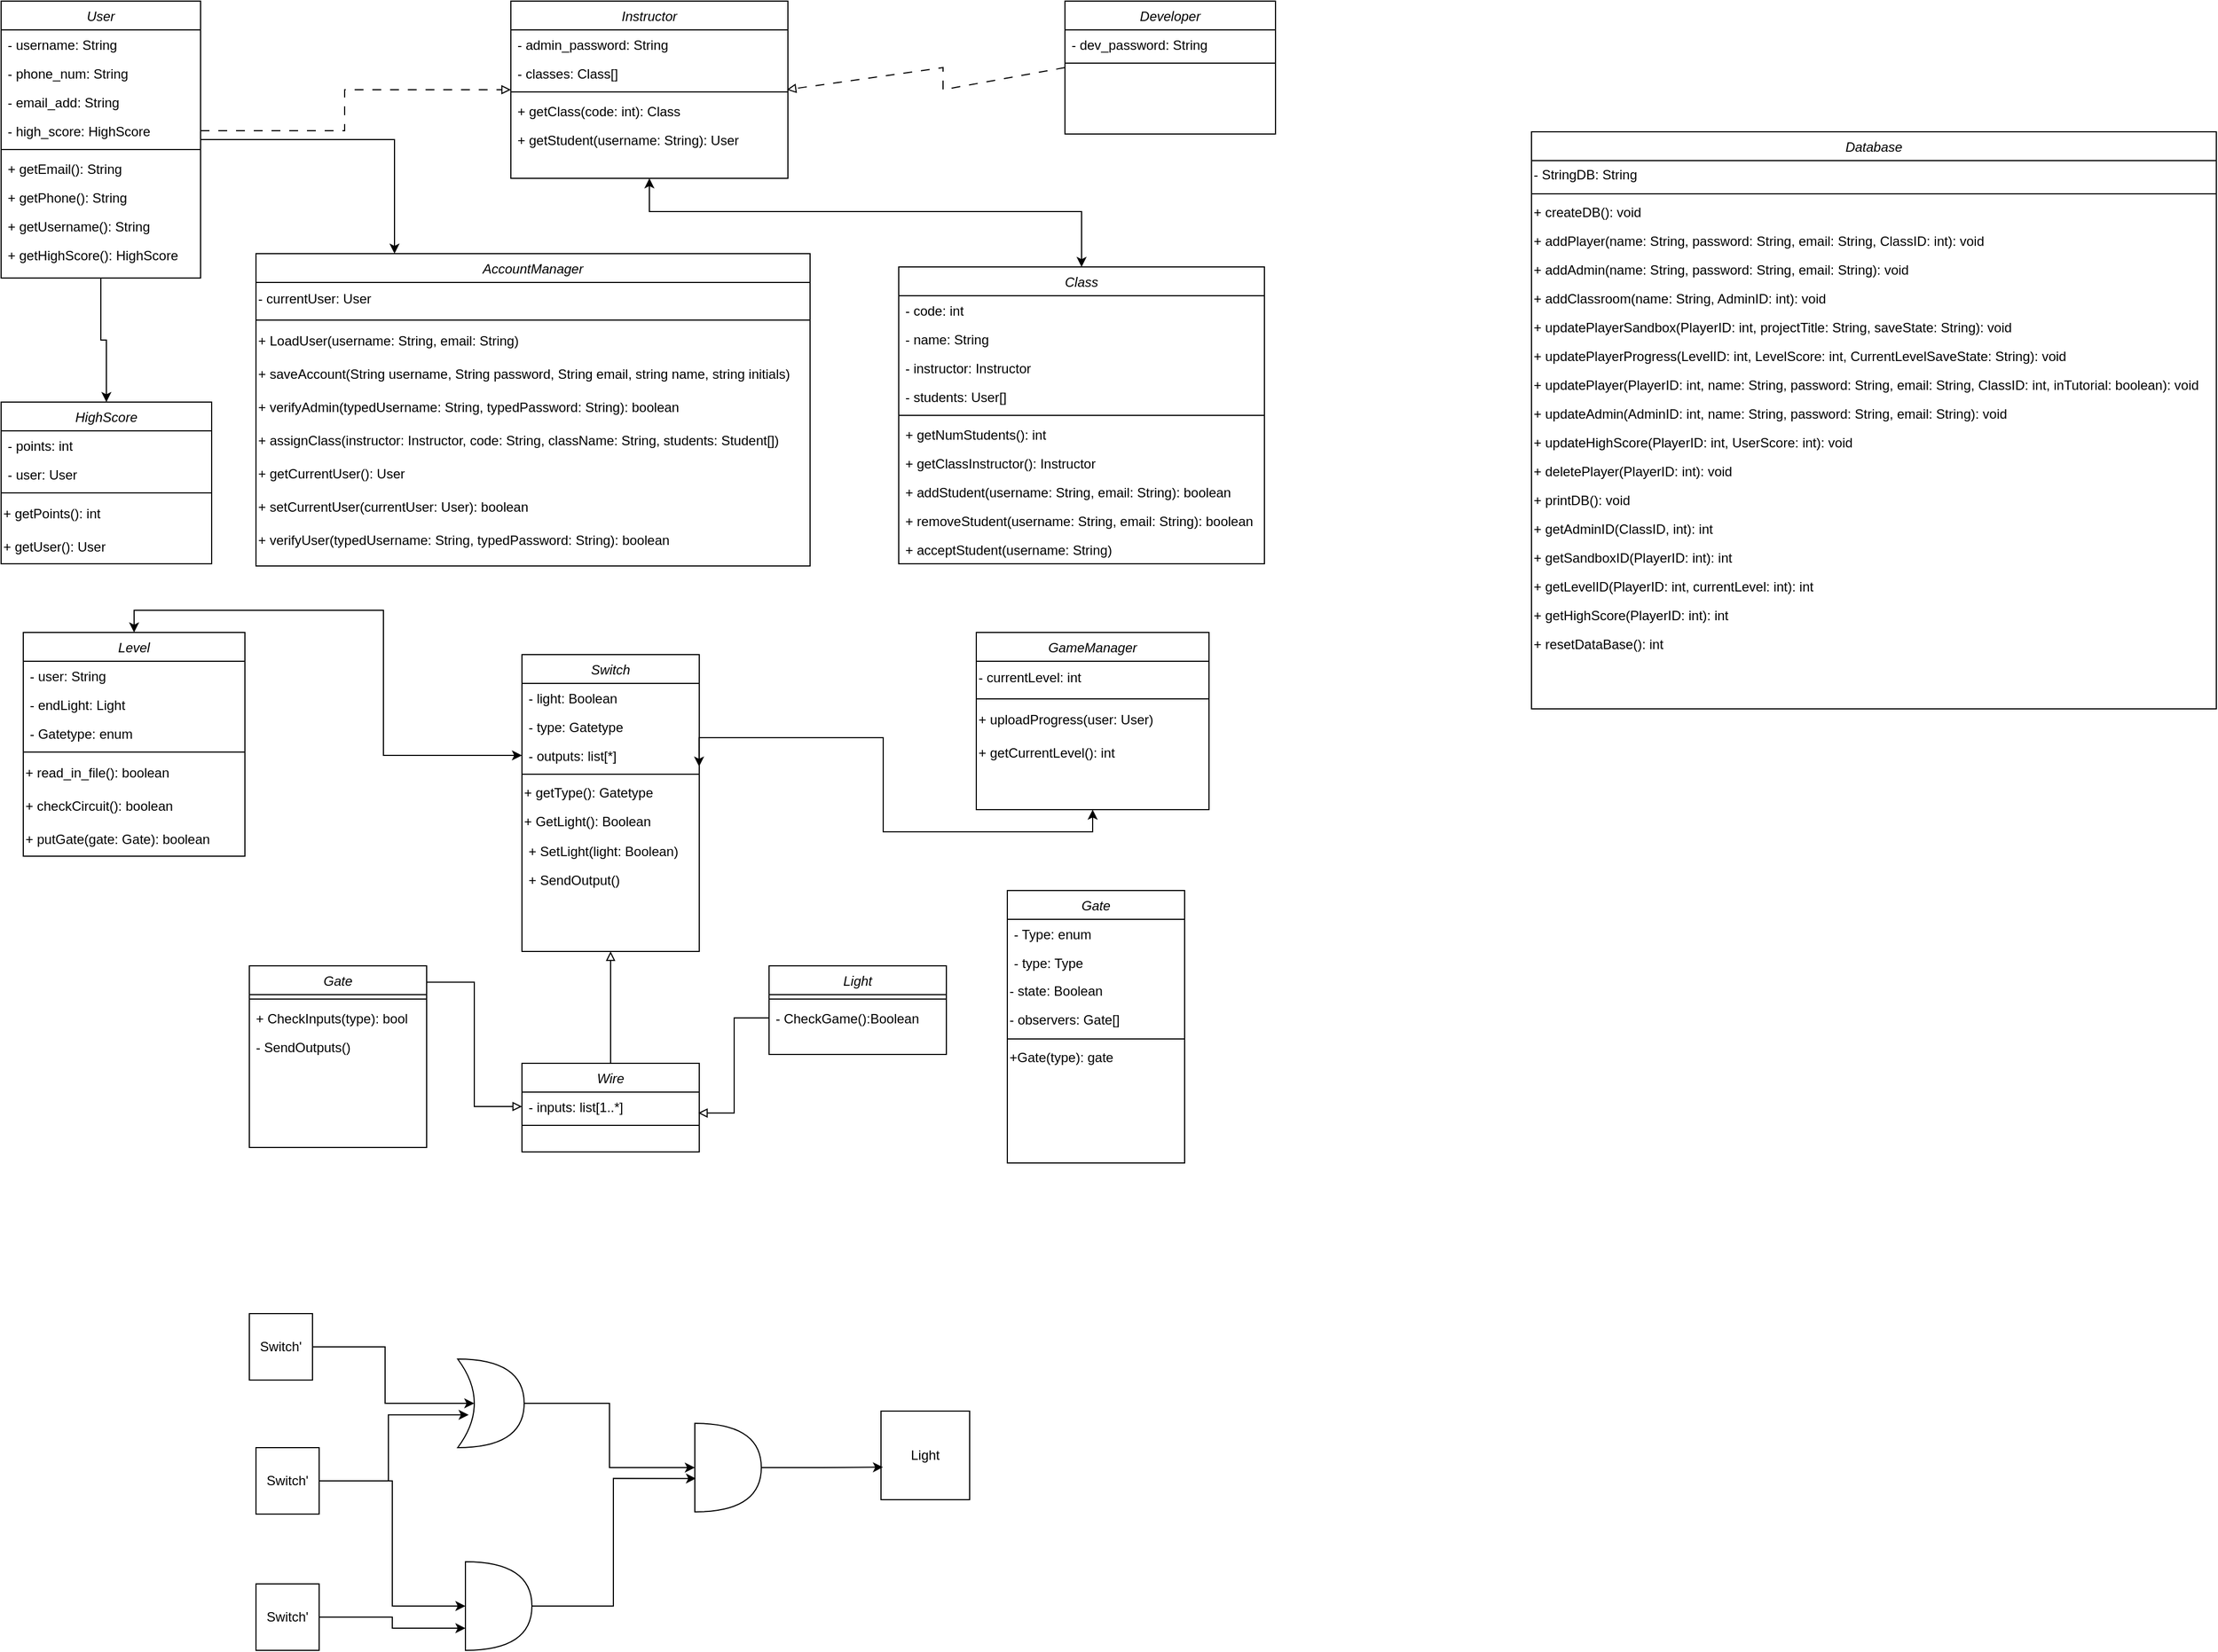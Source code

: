 <mxfile version="23.1.3" type="device">
  <diagram id="C5RBs43oDa-KdzZeNtuy" name="Page-1">
    <mxGraphModel dx="778" dy="413" grid="0" gridSize="10" guides="1" tooltips="1" connect="1" arrows="1" fold="1" page="0" pageScale="1" pageWidth="1169" pageHeight="827" math="0" shadow="0">
      <root>
        <mxCell id="WIyWlLk6GJQsqaUBKTNV-0" />
        <mxCell id="WIyWlLk6GJQsqaUBKTNV-1" parent="WIyWlLk6GJQsqaUBKTNV-0" />
        <mxCell id="sCOq2lHnV-vUwPmQOFZm-67" style="edgeStyle=orthogonalEdgeStyle;rounded=0;orthogonalLoop=1;jettySize=auto;html=1;entryX=0.25;entryY=0;entryDx=0;entryDy=0;" parent="WIyWlLk6GJQsqaUBKTNV-1" source="zkfFHV4jXpPFQw0GAbJ--0" target="IrWe3RtJjc9G1v4SMKOC-5" edge="1">
          <mxGeometry relative="1" as="geometry" />
        </mxCell>
        <mxCell id="sCOq2lHnV-vUwPmQOFZm-70" style="edgeStyle=orthogonalEdgeStyle;rounded=0;orthogonalLoop=1;jettySize=auto;html=1;entryX=0.5;entryY=0;entryDx=0;entryDy=0;" parent="WIyWlLk6GJQsqaUBKTNV-1" source="zkfFHV4jXpPFQw0GAbJ--0" target="sCOq2lHnV-vUwPmQOFZm-56" edge="1">
          <mxGeometry relative="1" as="geometry" />
        </mxCell>
        <mxCell id="zkfFHV4jXpPFQw0GAbJ--0" value="User" style="swimlane;fontStyle=2;align=center;verticalAlign=top;childLayout=stackLayout;horizontal=1;startSize=26;horizontalStack=0;resizeParent=1;resizeLast=0;collapsible=1;marginBottom=0;rounded=0;shadow=0;strokeWidth=1;" parent="WIyWlLk6GJQsqaUBKTNV-1" vertex="1">
          <mxGeometry x="10" y="10" width="180" height="250" as="geometry">
            <mxRectangle x="230" y="140" width="160" height="26" as="alternateBounds" />
          </mxGeometry>
        </mxCell>
        <mxCell id="zkfFHV4jXpPFQw0GAbJ--1" value="- username: String" style="text;align=left;verticalAlign=top;spacingLeft=4;spacingRight=4;overflow=hidden;rotatable=0;points=[[0,0.5],[1,0.5]];portConstraint=eastwest;" parent="zkfFHV4jXpPFQw0GAbJ--0" vertex="1">
          <mxGeometry y="26" width="180" height="26" as="geometry" />
        </mxCell>
        <mxCell id="zkfFHV4jXpPFQw0GAbJ--2" value="- phone_num: String" style="text;align=left;verticalAlign=top;spacingLeft=4;spacingRight=4;overflow=hidden;rotatable=0;points=[[0,0.5],[1,0.5]];portConstraint=eastwest;rounded=0;shadow=0;html=0;" parent="zkfFHV4jXpPFQw0GAbJ--0" vertex="1">
          <mxGeometry y="52" width="180" height="26" as="geometry" />
        </mxCell>
        <mxCell id="zkfFHV4jXpPFQw0GAbJ--3" value="- email_add: String" style="text;align=left;verticalAlign=top;spacingLeft=4;spacingRight=4;overflow=hidden;rotatable=0;points=[[0,0.5],[1,0.5]];portConstraint=eastwest;rounded=0;shadow=0;html=0;" parent="zkfFHV4jXpPFQw0GAbJ--0" vertex="1">
          <mxGeometry y="78" width="180" height="26" as="geometry" />
        </mxCell>
        <mxCell id="IrWe3RtJjc9G1v4SMKOC-26" value="- high_score: HighScore" style="text;align=left;verticalAlign=top;spacingLeft=4;spacingRight=4;overflow=hidden;rotatable=0;points=[[0,0.5],[1,0.5]];portConstraint=eastwest;rounded=0;shadow=0;html=0;" parent="zkfFHV4jXpPFQw0GAbJ--0" vertex="1">
          <mxGeometry y="104" width="180" height="26" as="geometry" />
        </mxCell>
        <mxCell id="zkfFHV4jXpPFQw0GAbJ--4" value="" style="line;html=1;strokeWidth=1;align=left;verticalAlign=middle;spacingTop=-1;spacingLeft=3;spacingRight=3;rotatable=0;labelPosition=right;points=[];portConstraint=eastwest;" parent="zkfFHV4jXpPFQw0GAbJ--0" vertex="1">
          <mxGeometry y="130" width="180" height="8" as="geometry" />
        </mxCell>
        <mxCell id="sCOq2lHnV-vUwPmQOFZm-39" value="+ getEmail(): String" style="text;align=left;verticalAlign=top;spacingLeft=4;spacingRight=4;overflow=hidden;rotatable=0;points=[[0,0.5],[1,0.5]];portConstraint=eastwest;rounded=0;shadow=0;html=0;" parent="zkfFHV4jXpPFQw0GAbJ--0" vertex="1">
          <mxGeometry y="138" width="180" height="26" as="geometry" />
        </mxCell>
        <mxCell id="sCOq2lHnV-vUwPmQOFZm-38" value="+ getPhone(): String" style="text;align=left;verticalAlign=top;spacingLeft=4;spacingRight=4;overflow=hidden;rotatable=0;points=[[0,0.5],[1,0.5]];portConstraint=eastwest;rounded=0;shadow=0;html=0;" parent="zkfFHV4jXpPFQw0GAbJ--0" vertex="1">
          <mxGeometry y="164" width="180" height="26" as="geometry" />
        </mxCell>
        <mxCell id="sCOq2lHnV-vUwPmQOFZm-37" value="+ getUsername(): String" style="text;align=left;verticalAlign=top;spacingLeft=4;spacingRight=4;overflow=hidden;rotatable=0;points=[[0,0.5],[1,0.5]];portConstraint=eastwest;rounded=0;shadow=0;html=0;" parent="zkfFHV4jXpPFQw0GAbJ--0" vertex="1">
          <mxGeometry y="190" width="180" height="26" as="geometry" />
        </mxCell>
        <mxCell id="sCOq2lHnV-vUwPmQOFZm-36" value="+ getHighScore(): HighScore" style="text;align=left;verticalAlign=top;spacingLeft=4;spacingRight=4;overflow=hidden;rotatable=0;points=[[0,0.5],[1,0.5]];portConstraint=eastwest;rounded=0;shadow=0;html=0;" parent="zkfFHV4jXpPFQw0GAbJ--0" vertex="1">
          <mxGeometry y="216" width="180" height="26" as="geometry" />
        </mxCell>
        <mxCell id="sCOq2lHnV-vUwPmQOFZm-50" style="edgeStyle=orthogonalEdgeStyle;rounded=0;orthogonalLoop=1;jettySize=auto;html=1;entryX=0.5;entryY=1;entryDx=0;entryDy=0;exitX=0.999;exitY=0.887;exitDx=0;exitDy=0;startArrow=classic;startFill=1;exitPerimeter=0;" parent="WIyWlLk6GJQsqaUBKTNV-1" source="IrWe3RtJjc9G1v4SMKOC-1" target="IrWe3RtJjc9G1v4SMKOC-66" edge="1">
          <mxGeometry relative="1" as="geometry">
            <Array as="points">
              <mxPoint x="806" y="675" />
              <mxPoint x="806" y="760" />
              <mxPoint x="995" y="760" />
            </Array>
          </mxGeometry>
        </mxCell>
        <mxCell id="IrWe3RtJjc9G1v4SMKOC-0" value="Switch" style="swimlane;fontStyle=2;align=center;verticalAlign=top;childLayout=stackLayout;horizontal=1;startSize=26;horizontalStack=0;resizeParent=1;resizeLast=0;collapsible=1;marginBottom=0;rounded=0;shadow=0;strokeWidth=1;" parent="WIyWlLk6GJQsqaUBKTNV-1" vertex="1">
          <mxGeometry x="480" y="600" width="160" height="268" as="geometry">
            <mxRectangle x="230" y="140" width="160" height="26" as="alternateBounds" />
          </mxGeometry>
        </mxCell>
        <mxCell id="sCOq2lHnV-vUwPmQOFZm-71" value="- light: Boolean" style="text;align=left;verticalAlign=top;spacingLeft=4;spacingRight=4;overflow=hidden;rotatable=0;points=[[0,0.5],[1,0.5]];portConstraint=eastwest;" parent="IrWe3RtJjc9G1v4SMKOC-0" vertex="1">
          <mxGeometry y="26" width="160" height="26" as="geometry" />
        </mxCell>
        <mxCell id="VuvVOmFwiMdBmEOoSDox-22" value="- type: Gatetype" style="text;strokeColor=none;fillColor=none;align=left;verticalAlign=top;spacingLeft=4;spacingRight=4;overflow=hidden;rotatable=0;points=[[0,0.5],[1,0.5]];portConstraint=eastwest;whiteSpace=wrap;html=1;" vertex="1" parent="IrWe3RtJjc9G1v4SMKOC-0">
          <mxGeometry y="52" width="160" height="26" as="geometry" />
        </mxCell>
        <mxCell id="IrWe3RtJjc9G1v4SMKOC-1" value="- outputs: list[*]" style="text;align=left;verticalAlign=top;spacingLeft=4;spacingRight=4;overflow=hidden;rotatable=0;points=[[0,0.5],[1,0.5]];portConstraint=eastwest;" parent="IrWe3RtJjc9G1v4SMKOC-0" vertex="1">
          <mxGeometry y="78" width="160" height="26" as="geometry" />
        </mxCell>
        <mxCell id="IrWe3RtJjc9G1v4SMKOC-4" value="" style="line;html=1;strokeWidth=1;align=left;verticalAlign=middle;spacingTop=-1;spacingLeft=3;spacingRight=3;rotatable=0;labelPosition=right;points=[];portConstraint=eastwest;" parent="IrWe3RtJjc9G1v4SMKOC-0" vertex="1">
          <mxGeometry y="104" width="160" height="8" as="geometry" />
        </mxCell>
        <mxCell id="VuvVOmFwiMdBmEOoSDox-37" value="+ getType(): Gatetype" style="text;html=1;align=left;verticalAlign=middle;resizable=0;points=[];autosize=1;strokeColor=none;fillColor=none;" vertex="1" parent="IrWe3RtJjc9G1v4SMKOC-0">
          <mxGeometry y="112" width="160" height="26" as="geometry" />
        </mxCell>
        <mxCell id="sCOq2lHnV-vUwPmQOFZm-49" value="+ GetLight(): Boolean" style="text;html=1;align=left;verticalAlign=middle;resizable=0;points=[];autosize=1;strokeColor=none;fillColor=none;" parent="IrWe3RtJjc9G1v4SMKOC-0" vertex="1">
          <mxGeometry y="138" width="160" height="26" as="geometry" />
        </mxCell>
        <mxCell id="VuvVOmFwiMdBmEOoSDox-6" value="+ SetLight(light: Boolean)" style="text;strokeColor=none;fillColor=none;align=left;verticalAlign=top;spacingLeft=4;spacingRight=4;overflow=hidden;rotatable=0;points=[[0,0.5],[1,0.5]];portConstraint=eastwest;whiteSpace=wrap;html=1;" vertex="1" parent="IrWe3RtJjc9G1v4SMKOC-0">
          <mxGeometry y="164" width="160" height="26" as="geometry" />
        </mxCell>
        <mxCell id="VuvVOmFwiMdBmEOoSDox-7" value="+ SendOutput()" style="text;strokeColor=none;fillColor=none;align=left;verticalAlign=top;spacingLeft=4;spacingRight=4;overflow=hidden;rotatable=0;points=[[0,0.5],[1,0.5]];portConstraint=eastwest;whiteSpace=wrap;html=1;" vertex="1" parent="IrWe3RtJjc9G1v4SMKOC-0">
          <mxGeometry y="190" width="160" height="26" as="geometry" />
        </mxCell>
        <mxCell id="IrWe3RtJjc9G1v4SMKOC-5" value="AccountManager" style="swimlane;fontStyle=2;align=center;verticalAlign=top;childLayout=stackLayout;horizontal=1;startSize=26;horizontalStack=0;resizeParent=1;resizeLast=0;collapsible=1;marginBottom=0;rounded=0;shadow=0;strokeWidth=1;" parent="WIyWlLk6GJQsqaUBKTNV-1" vertex="1">
          <mxGeometry x="240" y="238" width="500" height="282" as="geometry">
            <mxRectangle x="230" y="140" width="160" height="26" as="alternateBounds" />
          </mxGeometry>
        </mxCell>
        <mxCell id="IrWe3RtJjc9G1v4SMKOC-10" value="- currentUser: User" style="text;html=1;align=left;verticalAlign=middle;resizable=0;points=[];autosize=1;strokeColor=none;fillColor=none;" parent="IrWe3RtJjc9G1v4SMKOC-5" vertex="1">
          <mxGeometry y="26" width="500" height="30" as="geometry" />
        </mxCell>
        <mxCell id="IrWe3RtJjc9G1v4SMKOC-7" value="" style="line;html=1;strokeWidth=1;align=left;verticalAlign=middle;spacingTop=-1;spacingLeft=3;spacingRight=3;rotatable=0;labelPosition=right;points=[];portConstraint=eastwest;" parent="IrWe3RtJjc9G1v4SMKOC-5" vertex="1">
          <mxGeometry y="56" width="500" height="8" as="geometry" />
        </mxCell>
        <mxCell id="sCOq2lHnV-vUwPmQOFZm-60" value="+ LoadUser(username: String, email: String)" style="text;html=1;align=left;verticalAlign=middle;resizable=0;points=[];autosize=1;strokeColor=none;fillColor=none;" parent="IrWe3RtJjc9G1v4SMKOC-5" vertex="1">
          <mxGeometry y="64" width="500" height="30" as="geometry" />
        </mxCell>
        <mxCell id="sCOq2lHnV-vUwPmQOFZm-66" value="+ saveAccount(String username, String password, String email, string name, string initials)" style="text;html=1;align=left;verticalAlign=middle;resizable=0;points=[];autosize=1;strokeColor=none;fillColor=none;" parent="IrWe3RtJjc9G1v4SMKOC-5" vertex="1">
          <mxGeometry y="94" width="500" height="30" as="geometry" />
        </mxCell>
        <mxCell id="sCOq2lHnV-vUwPmQOFZm-65" value="+ verifyAdmin(typedUsername: String, typedPassword: String): boolean" style="text;html=1;align=left;verticalAlign=middle;resizable=0;points=[];autosize=1;strokeColor=none;fillColor=none;" parent="IrWe3RtJjc9G1v4SMKOC-5" vertex="1">
          <mxGeometry y="124" width="500" height="30" as="geometry" />
        </mxCell>
        <mxCell id="sCOq2lHnV-vUwPmQOFZm-64" value="+ assignClass(instructor: Instructor, code: String, className: String, students: Student[])" style="text;html=1;align=left;verticalAlign=middle;resizable=0;points=[];autosize=1;strokeColor=none;fillColor=none;" parent="IrWe3RtJjc9G1v4SMKOC-5" vertex="1">
          <mxGeometry y="154" width="500" height="30" as="geometry" />
        </mxCell>
        <mxCell id="sCOq2lHnV-vUwPmQOFZm-63" value="+ getCurrentUser(): User" style="text;html=1;align=left;verticalAlign=middle;resizable=0;points=[];autosize=1;strokeColor=none;fillColor=none;" parent="IrWe3RtJjc9G1v4SMKOC-5" vertex="1">
          <mxGeometry y="184" width="500" height="30" as="geometry" />
        </mxCell>
        <mxCell id="sCOq2lHnV-vUwPmQOFZm-62" value="+ setCurrentUser(currentUser: User): boolean" style="text;html=1;align=left;verticalAlign=middle;resizable=0;points=[];autosize=1;strokeColor=none;fillColor=none;" parent="IrWe3RtJjc9G1v4SMKOC-5" vertex="1">
          <mxGeometry y="214" width="500" height="30" as="geometry" />
        </mxCell>
        <mxCell id="sCOq2lHnV-vUwPmQOFZm-61" value="+ verifyUser(typedUsername: String, typedPassword: String): boolean" style="text;html=1;align=left;verticalAlign=middle;resizable=0;points=[];autosize=1;strokeColor=none;fillColor=none;" parent="IrWe3RtJjc9G1v4SMKOC-5" vertex="1">
          <mxGeometry y="244" width="500" height="30" as="geometry" />
        </mxCell>
        <mxCell id="sCOq2lHnV-vUwPmQOFZm-51" style="edgeStyle=orthogonalEdgeStyle;rounded=0;orthogonalLoop=1;jettySize=auto;html=1;entryX=0;entryY=0.5;entryDx=0;entryDy=0;exitX=0.5;exitY=0;exitDx=0;exitDy=0;startArrow=classic;startFill=1;" parent="WIyWlLk6GJQsqaUBKTNV-1" source="IrWe3RtJjc9G1v4SMKOC-14" target="IrWe3RtJjc9G1v4SMKOC-1" edge="1">
          <mxGeometry relative="1" as="geometry">
            <mxPoint x="160" y="620" as="sourcePoint" />
          </mxGeometry>
        </mxCell>
        <mxCell id="IrWe3RtJjc9G1v4SMKOC-14" value="Level" style="swimlane;fontStyle=2;align=center;verticalAlign=top;childLayout=stackLayout;horizontal=1;startSize=26;horizontalStack=0;resizeParent=1;resizeLast=0;collapsible=1;marginBottom=0;rounded=0;shadow=0;strokeWidth=1;" parent="WIyWlLk6GJQsqaUBKTNV-1" vertex="1">
          <mxGeometry x="30" y="580" width="200" height="202" as="geometry">
            <mxRectangle x="40" y="640" width="160" height="26" as="alternateBounds" />
          </mxGeometry>
        </mxCell>
        <mxCell id="IrWe3RtJjc9G1v4SMKOC-15" value="- user: String" style="text;align=left;verticalAlign=top;spacingLeft=4;spacingRight=4;overflow=hidden;rotatable=0;points=[[0,0.5],[1,0.5]];portConstraint=eastwest;" parent="IrWe3RtJjc9G1v4SMKOC-14" vertex="1">
          <mxGeometry y="26" width="200" height="26" as="geometry" />
        </mxCell>
        <mxCell id="VuvVOmFwiMdBmEOoSDox-41" value="- endLight: Light" style="text;strokeColor=none;fillColor=none;align=left;verticalAlign=top;spacingLeft=4;spacingRight=4;overflow=hidden;rotatable=0;points=[[0,0.5],[1,0.5]];portConstraint=eastwest;whiteSpace=wrap;html=1;" vertex="1" parent="IrWe3RtJjc9G1v4SMKOC-14">
          <mxGeometry y="52" width="200" height="26" as="geometry" />
        </mxCell>
        <mxCell id="VuvVOmFwiMdBmEOoSDox-21" value="- Gatetype: enum" style="text;strokeColor=none;fillColor=none;align=left;verticalAlign=top;spacingLeft=4;spacingRight=4;overflow=hidden;rotatable=0;points=[[0,0.5],[1,0.5]];portConstraint=eastwest;whiteSpace=wrap;html=1;" vertex="1" parent="IrWe3RtJjc9G1v4SMKOC-14">
          <mxGeometry y="78" width="200" height="26" as="geometry" />
        </mxCell>
        <mxCell id="IrWe3RtJjc9G1v4SMKOC-16" value="" style="line;html=1;strokeWidth=1;align=left;verticalAlign=middle;spacingTop=-1;spacingLeft=3;spacingRight=3;rotatable=0;labelPosition=right;points=[];portConstraint=eastwest;" parent="IrWe3RtJjc9G1v4SMKOC-14" vertex="1">
          <mxGeometry y="104" width="200" height="8" as="geometry" />
        </mxCell>
        <mxCell id="sCOq2lHnV-vUwPmQOFZm-48" value="+ read_in_file(): boolean" style="text;html=1;align=left;verticalAlign=middle;resizable=0;points=[];autosize=1;strokeColor=none;fillColor=none;" parent="IrWe3RtJjc9G1v4SMKOC-14" vertex="1">
          <mxGeometry y="112" width="200" height="30" as="geometry" />
        </mxCell>
        <mxCell id="sCOq2lHnV-vUwPmQOFZm-47" value="+ checkCircuit(): boolean" style="text;html=1;align=left;verticalAlign=middle;resizable=0;points=[];autosize=1;strokeColor=none;fillColor=none;" parent="IrWe3RtJjc9G1v4SMKOC-14" vertex="1">
          <mxGeometry y="142" width="200" height="30" as="geometry" />
        </mxCell>
        <mxCell id="sCOq2lHnV-vUwPmQOFZm-46" value="+ putGate(gate: Gate): boolean" style="text;html=1;align=left;verticalAlign=middle;resizable=0;points=[];autosize=1;strokeColor=none;fillColor=none;" parent="IrWe3RtJjc9G1v4SMKOC-14" vertex="1">
          <mxGeometry y="172" width="200" height="30" as="geometry" />
        </mxCell>
        <mxCell id="IrWe3RtJjc9G1v4SMKOC-28" value="Instructor" style="swimlane;fontStyle=2;align=center;verticalAlign=top;childLayout=stackLayout;horizontal=1;startSize=26;horizontalStack=0;resizeParent=1;resizeLast=0;collapsible=1;marginBottom=0;rounded=0;shadow=0;strokeWidth=1;" parent="WIyWlLk6GJQsqaUBKTNV-1" vertex="1">
          <mxGeometry x="470" y="10" width="250" height="160" as="geometry">
            <mxRectangle x="230" y="140" width="160" height="26" as="alternateBounds" />
          </mxGeometry>
        </mxCell>
        <mxCell id="IrWe3RtJjc9G1v4SMKOC-35" value="- admin_password: String" style="text;align=left;verticalAlign=top;spacingLeft=4;spacingRight=4;overflow=hidden;rotatable=0;points=[[0,0.5],[1,0.5]];portConstraint=eastwest;rounded=0;shadow=0;html=0;" parent="IrWe3RtJjc9G1v4SMKOC-28" vertex="1">
          <mxGeometry y="26" width="250" height="26" as="geometry" />
        </mxCell>
        <mxCell id="IrWe3RtJjc9G1v4SMKOC-38" value="- classes: Class[]" style="text;align=left;verticalAlign=top;spacingLeft=4;spacingRight=4;overflow=hidden;rotatable=0;points=[[0,0.5],[1,0.5]];portConstraint=eastwest;rounded=0;shadow=0;html=0;" parent="IrWe3RtJjc9G1v4SMKOC-28" vertex="1">
          <mxGeometry y="52" width="250" height="26" as="geometry" />
        </mxCell>
        <mxCell id="IrWe3RtJjc9G1v4SMKOC-33" value="" style="line;html=1;strokeWidth=1;align=left;verticalAlign=middle;spacingTop=-1;spacingLeft=3;spacingRight=3;rotatable=0;labelPosition=right;points=[];portConstraint=eastwest;" parent="IrWe3RtJjc9G1v4SMKOC-28" vertex="1">
          <mxGeometry y="78" width="250" height="8" as="geometry" />
        </mxCell>
        <mxCell id="sCOq2lHnV-vUwPmQOFZm-44" value="+ getClass(code: int): Class" style="text;align=left;verticalAlign=top;spacingLeft=4;spacingRight=4;overflow=hidden;rotatable=0;points=[[0,0.5],[1,0.5]];portConstraint=eastwest;rounded=0;shadow=0;html=0;" parent="IrWe3RtJjc9G1v4SMKOC-28" vertex="1">
          <mxGeometry y="86" width="250" height="26" as="geometry" />
        </mxCell>
        <mxCell id="sCOq2lHnV-vUwPmQOFZm-45" value="+ getStudent(username: String): User" style="text;align=left;verticalAlign=top;spacingLeft=4;spacingRight=4;overflow=hidden;rotatable=0;points=[[0,0.5],[1,0.5]];portConstraint=eastwest;rounded=0;shadow=0;html=0;" parent="IrWe3RtJjc9G1v4SMKOC-28" vertex="1">
          <mxGeometry y="112" width="250" height="26" as="geometry" />
        </mxCell>
        <mxCell id="IrWe3RtJjc9G1v4SMKOC-39" value="Developer" style="swimlane;fontStyle=2;align=center;verticalAlign=top;childLayout=stackLayout;horizontal=1;startSize=26;horizontalStack=0;resizeParent=1;resizeLast=0;collapsible=1;marginBottom=0;rounded=0;shadow=0;strokeWidth=1;" parent="WIyWlLk6GJQsqaUBKTNV-1" vertex="1">
          <mxGeometry x="970" y="10" width="190" height="120" as="geometry">
            <mxRectangle x="230" y="140" width="160" height="26" as="alternateBounds" />
          </mxGeometry>
        </mxCell>
        <mxCell id="IrWe3RtJjc9G1v4SMKOC-49" value="- dev_password: String" style="text;align=left;verticalAlign=top;spacingLeft=4;spacingRight=4;overflow=hidden;rotatable=0;points=[[0,0.5],[1,0.5]];portConstraint=eastwest;rounded=0;shadow=0;html=0;" parent="IrWe3RtJjc9G1v4SMKOC-39" vertex="1">
          <mxGeometry y="26" width="190" height="26" as="geometry" />
        </mxCell>
        <mxCell id="IrWe3RtJjc9G1v4SMKOC-46" value="" style="line;html=1;strokeWidth=1;align=left;verticalAlign=middle;spacingTop=-1;spacingLeft=3;spacingRight=3;rotatable=0;labelPosition=right;points=[];portConstraint=eastwest;" parent="IrWe3RtJjc9G1v4SMKOC-39" vertex="1">
          <mxGeometry y="52" width="190" height="8" as="geometry" />
        </mxCell>
        <mxCell id="IrWe3RtJjc9G1v4SMKOC-51" value="Class" style="swimlane;fontStyle=2;align=center;verticalAlign=top;childLayout=stackLayout;horizontal=1;startSize=26;horizontalStack=0;resizeParent=1;resizeLast=0;collapsible=1;marginBottom=0;rounded=0;shadow=0;strokeWidth=1;" parent="WIyWlLk6GJQsqaUBKTNV-1" vertex="1">
          <mxGeometry x="820" y="250" width="330" height="268" as="geometry">
            <mxRectangle x="230" y="140" width="160" height="26" as="alternateBounds" />
          </mxGeometry>
        </mxCell>
        <mxCell id="IrWe3RtJjc9G1v4SMKOC-52" value="- code: int" style="text;align=left;verticalAlign=top;spacingLeft=4;spacingRight=4;overflow=hidden;rotatable=0;points=[[0,0.5],[1,0.5]];portConstraint=eastwest;" parent="IrWe3RtJjc9G1v4SMKOC-51" vertex="1">
          <mxGeometry y="26" width="330" height="26" as="geometry" />
        </mxCell>
        <mxCell id="IrWe3RtJjc9G1v4SMKOC-53" value="- name: String" style="text;align=left;verticalAlign=top;spacingLeft=4;spacingRight=4;overflow=hidden;rotatable=0;points=[[0,0.5],[1,0.5]];portConstraint=eastwest;rounded=0;shadow=0;html=0;" parent="IrWe3RtJjc9G1v4SMKOC-51" vertex="1">
          <mxGeometry y="52" width="330" height="26" as="geometry" />
        </mxCell>
        <mxCell id="sCOq2lHnV-vUwPmQOFZm-25" value="- instructor: Instructor" style="text;align=left;verticalAlign=top;spacingLeft=4;spacingRight=4;overflow=hidden;rotatable=0;points=[[0,0.5],[1,0.5]];portConstraint=eastwest;rounded=0;shadow=0;html=0;" parent="IrWe3RtJjc9G1v4SMKOC-51" vertex="1">
          <mxGeometry y="78" width="330" height="26" as="geometry" />
        </mxCell>
        <mxCell id="IrWe3RtJjc9G1v4SMKOC-54" value="- students: User[]" style="text;align=left;verticalAlign=top;spacingLeft=4;spacingRight=4;overflow=hidden;rotatable=0;points=[[0,0.5],[1,0.5]];portConstraint=eastwest;rounded=0;shadow=0;html=0;" parent="IrWe3RtJjc9G1v4SMKOC-51" vertex="1">
          <mxGeometry y="104" width="330" height="26" as="geometry" />
        </mxCell>
        <mxCell id="IrWe3RtJjc9G1v4SMKOC-56" value="" style="line;html=1;strokeWidth=1;align=left;verticalAlign=middle;spacingTop=-1;spacingLeft=3;spacingRight=3;rotatable=0;labelPosition=right;points=[];portConstraint=eastwest;" parent="IrWe3RtJjc9G1v4SMKOC-51" vertex="1">
          <mxGeometry y="130" width="330" height="8" as="geometry" />
        </mxCell>
        <mxCell id="IrWe3RtJjc9G1v4SMKOC-57" value="+ getNumStudents(): int" style="text;align=left;verticalAlign=top;spacingLeft=4;spacingRight=4;overflow=hidden;rotatable=0;points=[[0,0.5],[1,0.5]];portConstraint=eastwest;rounded=0;shadow=0;html=0;" parent="IrWe3RtJjc9G1v4SMKOC-51" vertex="1">
          <mxGeometry y="138" width="330" height="26" as="geometry" />
        </mxCell>
        <mxCell id="sCOq2lHnV-vUwPmQOFZm-26" value="+ getClassInstructor(): Instructor" style="text;align=left;verticalAlign=top;spacingLeft=4;spacingRight=4;overflow=hidden;rotatable=0;points=[[0,0.5],[1,0.5]];portConstraint=eastwest;rounded=0;shadow=0;html=0;" parent="IrWe3RtJjc9G1v4SMKOC-51" vertex="1">
          <mxGeometry y="164" width="330" height="26" as="geometry" />
        </mxCell>
        <mxCell id="IrWe3RtJjc9G1v4SMKOC-58" value="+ addStudent(username: String, email: String): boolean" style="text;align=left;verticalAlign=top;spacingLeft=4;spacingRight=4;overflow=hidden;rotatable=0;points=[[0,0.5],[1,0.5]];portConstraint=eastwest;rounded=0;shadow=0;html=0;" parent="IrWe3RtJjc9G1v4SMKOC-51" vertex="1">
          <mxGeometry y="190" width="330" height="26" as="geometry" />
        </mxCell>
        <mxCell id="IrWe3RtJjc9G1v4SMKOC-59" value="+ removeStudent(username: String, email: String): boolean" style="text;align=left;verticalAlign=top;spacingLeft=4;spacingRight=4;overflow=hidden;rotatable=0;points=[[0,0.5],[1,0.5]];portConstraint=eastwest;rounded=0;shadow=0;html=0;" parent="IrWe3RtJjc9G1v4SMKOC-51" vertex="1">
          <mxGeometry y="216" width="330" height="26" as="geometry" />
        </mxCell>
        <mxCell id="sCOq2lHnV-vUwPmQOFZm-10" value="+ acceptStudent(username: String)" style="text;align=left;verticalAlign=top;spacingLeft=4;spacingRight=4;overflow=hidden;rotatable=0;points=[[0,0.5],[1,0.5]];portConstraint=eastwest;rounded=0;shadow=0;html=0;" parent="IrWe3RtJjc9G1v4SMKOC-51" vertex="1">
          <mxGeometry y="242" width="330" height="26" as="geometry" />
        </mxCell>
        <mxCell id="IrWe3RtJjc9G1v4SMKOC-66" value="GameManager" style="swimlane;fontStyle=2;align=center;verticalAlign=top;childLayout=stackLayout;horizontal=1;startSize=26;horizontalStack=0;resizeParent=1;resizeLast=0;collapsible=1;marginBottom=0;rounded=0;shadow=0;strokeWidth=1;" parent="WIyWlLk6GJQsqaUBKTNV-1" vertex="1">
          <mxGeometry x="890" y="580" width="210" height="160" as="geometry">
            <mxRectangle x="230" y="140" width="160" height="26" as="alternateBounds" />
          </mxGeometry>
        </mxCell>
        <mxCell id="IrWe3RtJjc9G1v4SMKOC-67" value="- currentLevel: int" style="text;html=1;align=left;verticalAlign=middle;resizable=0;points=[];autosize=1;strokeColor=none;fillColor=none;" parent="IrWe3RtJjc9G1v4SMKOC-66" vertex="1">
          <mxGeometry y="26" width="210" height="30" as="geometry" />
        </mxCell>
        <mxCell id="IrWe3RtJjc9G1v4SMKOC-68" value="" style="line;html=1;strokeWidth=1;align=left;verticalAlign=middle;spacingTop=-1;spacingLeft=3;spacingRight=3;rotatable=0;labelPosition=right;points=[];portConstraint=eastwest;" parent="IrWe3RtJjc9G1v4SMKOC-66" vertex="1">
          <mxGeometry y="56" width="210" height="8" as="geometry" />
        </mxCell>
        <mxCell id="sCOq2lHnV-vUwPmQOFZm-16" value="+ uploadProgress(user: User)" style="text;html=1;align=left;verticalAlign=middle;resizable=0;points=[];autosize=1;strokeColor=none;fillColor=none;" parent="IrWe3RtJjc9G1v4SMKOC-66" vertex="1">
          <mxGeometry y="64" width="210" height="30" as="geometry" />
        </mxCell>
        <mxCell id="sCOq2lHnV-vUwPmQOFZm-27" value="+ getCurrentLevel(): int" style="text;html=1;align=left;verticalAlign=middle;resizable=0;points=[];autosize=1;strokeColor=none;fillColor=none;" parent="IrWe3RtJjc9G1v4SMKOC-66" vertex="1">
          <mxGeometry y="94" width="210" height="30" as="geometry" />
        </mxCell>
        <mxCell id="sCOq2lHnV-vUwPmQOFZm-12" value="" style="endArrow=block;html=1;rounded=0;dashed=1;dashPattern=8 8;endFill=0;exitX=1;exitY=0.5;exitDx=0;exitDy=0;entryX=0;entryY=0.5;entryDx=0;entryDy=0;" parent="WIyWlLk6GJQsqaUBKTNV-1" source="IrWe3RtJjc9G1v4SMKOC-26" target="IrWe3RtJjc9G1v4SMKOC-28" edge="1">
          <mxGeometry width="50" height="50" relative="1" as="geometry">
            <mxPoint x="220" y="160" as="sourcePoint" />
            <mxPoint x="430" y="100" as="targetPoint" />
            <Array as="points">
              <mxPoint x="320" y="127" />
              <mxPoint x="320" y="90" />
            </Array>
          </mxGeometry>
        </mxCell>
        <mxCell id="sCOq2lHnV-vUwPmQOFZm-15" value="" style="endArrow=classic;startArrow=classic;html=1;rounded=0;entryX=0.5;entryY=0;entryDx=0;entryDy=0;exitX=0.5;exitY=1;exitDx=0;exitDy=0;" parent="WIyWlLk6GJQsqaUBKTNV-1" source="IrWe3RtJjc9G1v4SMKOC-28" target="IrWe3RtJjc9G1v4SMKOC-51" edge="1">
          <mxGeometry width="50" height="50" relative="1" as="geometry">
            <mxPoint x="750" y="120" as="sourcePoint" />
            <mxPoint x="590" y="90" as="targetPoint" />
            <Array as="points">
              <mxPoint x="595" y="200" />
              <mxPoint x="985" y="200" />
            </Array>
          </mxGeometry>
        </mxCell>
        <mxCell id="sCOq2lHnV-vUwPmQOFZm-56" value="HighScore" style="swimlane;fontStyle=2;align=center;verticalAlign=top;childLayout=stackLayout;horizontal=1;startSize=26;horizontalStack=0;resizeParent=1;resizeLast=0;collapsible=1;marginBottom=0;rounded=0;shadow=0;strokeWidth=1;" parent="WIyWlLk6GJQsqaUBKTNV-1" vertex="1">
          <mxGeometry x="10" y="372" width="190" height="146" as="geometry">
            <mxRectangle x="230" y="140" width="160" height="26" as="alternateBounds" />
          </mxGeometry>
        </mxCell>
        <mxCell id="sCOq2lHnV-vUwPmQOFZm-57" value="- points: int" style="text;align=left;verticalAlign=top;spacingLeft=4;spacingRight=4;overflow=hidden;rotatable=0;points=[[0,0.5],[1,0.5]];portConstraint=eastwest;rounded=0;shadow=0;html=0;" parent="sCOq2lHnV-vUwPmQOFZm-56" vertex="1">
          <mxGeometry y="26" width="190" height="26" as="geometry" />
        </mxCell>
        <mxCell id="sCOq2lHnV-vUwPmQOFZm-59" value="- user: User" style="text;align=left;verticalAlign=top;spacingLeft=4;spacingRight=4;overflow=hidden;rotatable=0;points=[[0,0.5],[1,0.5]];portConstraint=eastwest;rounded=0;shadow=0;html=0;" parent="sCOq2lHnV-vUwPmQOFZm-56" vertex="1">
          <mxGeometry y="52" width="190" height="26" as="geometry" />
        </mxCell>
        <mxCell id="sCOq2lHnV-vUwPmQOFZm-58" value="" style="line;html=1;strokeWidth=1;align=left;verticalAlign=middle;spacingTop=-1;spacingLeft=3;spacingRight=3;rotatable=0;labelPosition=right;points=[];portConstraint=eastwest;" parent="sCOq2lHnV-vUwPmQOFZm-56" vertex="1">
          <mxGeometry y="78" width="190" height="8" as="geometry" />
        </mxCell>
        <mxCell id="sCOq2lHnV-vUwPmQOFZm-69" value="+ getPoints(): int" style="text;html=1;align=left;verticalAlign=middle;resizable=0;points=[];autosize=1;strokeColor=none;fillColor=none;" parent="sCOq2lHnV-vUwPmQOFZm-56" vertex="1">
          <mxGeometry y="86" width="190" height="30" as="geometry" />
        </mxCell>
        <mxCell id="sCOq2lHnV-vUwPmQOFZm-68" value="+ getUser(): User" style="text;html=1;align=left;verticalAlign=middle;resizable=0;points=[];autosize=1;strokeColor=none;fillColor=none;" parent="sCOq2lHnV-vUwPmQOFZm-56" vertex="1">
          <mxGeometry y="116" width="190" height="30" as="geometry" />
        </mxCell>
        <mxCell id="pBMaEPNWmsgxmltkqAHm-0" value="Database" style="swimlane;fontStyle=2;align=center;verticalAlign=top;childLayout=stackLayout;horizontal=1;startSize=26;horizontalStack=0;resizeParent=1;resizeLast=0;collapsible=1;marginBottom=0;rounded=0;shadow=0;strokeWidth=1;" parent="WIyWlLk6GJQsqaUBKTNV-1" vertex="1">
          <mxGeometry x="1391" y="128" width="618" height="521" as="geometry">
            <mxRectangle x="230" y="140" width="160" height="26" as="alternateBounds" />
          </mxGeometry>
        </mxCell>
        <mxCell id="pBMaEPNWmsgxmltkqAHm-26" value="&lt;div&gt;&lt;span style=&quot;background-color: initial;&quot;&gt;- StringDB: String&lt;/span&gt;&lt;/div&gt;" style="text;html=1;align=left;verticalAlign=middle;resizable=0;points=[];autosize=1;strokeColor=none;fillColor=none;" parent="pBMaEPNWmsgxmltkqAHm-0" vertex="1">
          <mxGeometry y="26" width="618" height="26" as="geometry" />
        </mxCell>
        <mxCell id="pBMaEPNWmsgxmltkqAHm-2" value="" style="line;html=1;strokeWidth=1;align=left;verticalAlign=middle;spacingTop=-1;spacingLeft=3;spacingRight=3;rotatable=0;labelPosition=right;points=[];portConstraint=eastwest;" parent="pBMaEPNWmsgxmltkqAHm-0" vertex="1">
          <mxGeometry y="52" width="618" height="8" as="geometry" />
        </mxCell>
        <mxCell id="pBMaEPNWmsgxmltkqAHm-3" value="&lt;div&gt;&lt;span style=&quot;background-color: initial;&quot;&gt;+ createDB(): void&lt;/span&gt;&lt;/div&gt;" style="text;html=1;align=left;verticalAlign=middle;resizable=0;points=[];autosize=1;strokeColor=none;fillColor=none;" parent="pBMaEPNWmsgxmltkqAHm-0" vertex="1">
          <mxGeometry y="60" width="618" height="26" as="geometry" />
        </mxCell>
        <mxCell id="pBMaEPNWmsgxmltkqAHm-25" value="&lt;div style=&quot;border-color: var(--border-color);&quot;&gt;+ addPlayer(name: String, password: String, email: String, ClassID: int): void&lt;/div&gt;" style="text;html=1;align=left;verticalAlign=middle;resizable=0;points=[];autosize=1;strokeColor=none;fillColor=none;" parent="pBMaEPNWmsgxmltkqAHm-0" vertex="1">
          <mxGeometry y="86" width="618" height="26" as="geometry" />
        </mxCell>
        <mxCell id="pBMaEPNWmsgxmltkqAHm-24" value="&lt;div style=&quot;border-color: var(--border-color);&quot;&gt;+ addAdmin(name: String, password: String, email: String): void&lt;/div&gt;" style="text;html=1;align=left;verticalAlign=middle;resizable=0;points=[];autosize=1;strokeColor=none;fillColor=none;" parent="pBMaEPNWmsgxmltkqAHm-0" vertex="1">
          <mxGeometry y="112" width="618" height="26" as="geometry" />
        </mxCell>
        <mxCell id="pBMaEPNWmsgxmltkqAHm-22" value="+ addClassroom(name: String, AdminID: int): void" style="text;html=1;align=left;verticalAlign=middle;resizable=0;points=[];autosize=1;strokeColor=none;fillColor=none;" parent="pBMaEPNWmsgxmltkqAHm-0" vertex="1">
          <mxGeometry y="138" width="618" height="26" as="geometry" />
        </mxCell>
        <mxCell id="pBMaEPNWmsgxmltkqAHm-21" value="&lt;div style=&quot;border-color: var(--border-color);&quot;&gt;+ updatePlayerSandbox(PlayerID: int, projectTitle: String, saveState: String): void&lt;/div&gt;" style="text;html=1;align=left;verticalAlign=middle;resizable=0;points=[];autosize=1;strokeColor=none;fillColor=none;" parent="pBMaEPNWmsgxmltkqAHm-0" vertex="1">
          <mxGeometry y="164" width="618" height="26" as="geometry" />
        </mxCell>
        <mxCell id="pBMaEPNWmsgxmltkqAHm-19" value="+ updatePlayerProgress(LevelID: int, LevelScore: int, CurrentLevelSaveState: String): void" style="text;html=1;align=left;verticalAlign=middle;resizable=0;points=[];autosize=1;strokeColor=none;fillColor=none;" parent="pBMaEPNWmsgxmltkqAHm-0" vertex="1">
          <mxGeometry y="190" width="618" height="26" as="geometry" />
        </mxCell>
        <mxCell id="pBMaEPNWmsgxmltkqAHm-18" value="&lt;div style=&quot;border-color: var(--border-color);&quot;&gt;+ updatePlayer(PlayerID: int, name: String, password: String, email: String, ClassID: int, inTutorial: boolean): void&lt;/div&gt;" style="text;html=1;align=left;verticalAlign=middle;resizable=0;points=[];autosize=1;strokeColor=none;fillColor=none;" parent="pBMaEPNWmsgxmltkqAHm-0" vertex="1">
          <mxGeometry y="216" width="618" height="26" as="geometry" />
        </mxCell>
        <mxCell id="pBMaEPNWmsgxmltkqAHm-17" value="+ updateAdmin(AdminID: int, name: String, password: String, email: String): void" style="text;html=1;align=left;verticalAlign=middle;resizable=0;points=[];autosize=1;strokeColor=none;fillColor=none;" parent="pBMaEPNWmsgxmltkqAHm-0" vertex="1">
          <mxGeometry y="242" width="618" height="26" as="geometry" />
        </mxCell>
        <mxCell id="pBMaEPNWmsgxmltkqAHm-16" value="&lt;div style=&quot;border-color: var(--border-color);&quot;&gt;+ updateHighScore(PlayerID: int, UserScore: int): void&lt;/div&gt;" style="text;html=1;align=left;verticalAlign=middle;resizable=0;points=[];autosize=1;strokeColor=none;fillColor=none;" parent="pBMaEPNWmsgxmltkqAHm-0" vertex="1">
          <mxGeometry y="268" width="618" height="26" as="geometry" />
        </mxCell>
        <mxCell id="pBMaEPNWmsgxmltkqAHm-15" value="&lt;div style=&quot;border-color: var(--border-color);&quot;&gt;+ deletePlayer(PlayerID: int): void&lt;/div&gt;" style="text;html=1;align=left;verticalAlign=middle;resizable=0;points=[];autosize=1;strokeColor=none;fillColor=none;" parent="pBMaEPNWmsgxmltkqAHm-0" vertex="1">
          <mxGeometry y="294" width="618" height="26" as="geometry" />
        </mxCell>
        <mxCell id="pBMaEPNWmsgxmltkqAHm-10" value="&lt;div style=&quot;border-color: var(--border-color);&quot;&gt;+ printDB(): void&amp;nbsp;&lt;/div&gt;" style="text;html=1;align=left;verticalAlign=middle;resizable=0;points=[];autosize=1;strokeColor=none;fillColor=none;" parent="pBMaEPNWmsgxmltkqAHm-0" vertex="1">
          <mxGeometry y="320" width="618" height="26" as="geometry" />
        </mxCell>
        <mxCell id="pBMaEPNWmsgxmltkqAHm-9" value="&lt;div style=&quot;border-color: var(--border-color);&quot;&gt;+ getAdminID(ClassID, int): int&lt;/div&gt;" style="text;html=1;align=left;verticalAlign=middle;resizable=0;points=[];autosize=1;strokeColor=none;fillColor=none;" parent="pBMaEPNWmsgxmltkqAHm-0" vertex="1">
          <mxGeometry y="346" width="618" height="26" as="geometry" />
        </mxCell>
        <mxCell id="pBMaEPNWmsgxmltkqAHm-8" value="&lt;div style=&quot;border-color: var(--border-color);&quot;&gt;+ getSandboxID(PlayerID: int): int&lt;/div&gt;" style="text;html=1;align=left;verticalAlign=middle;resizable=0;points=[];autosize=1;strokeColor=none;fillColor=none;" parent="pBMaEPNWmsgxmltkqAHm-0" vertex="1">
          <mxGeometry y="372" width="618" height="26" as="geometry" />
        </mxCell>
        <mxCell id="pBMaEPNWmsgxmltkqAHm-6" value="&lt;div style=&quot;border-color: var(--border-color);&quot;&gt;+ getLevelID(PlayerID: int, currentLevel: int): int&lt;/div&gt;" style="text;html=1;align=left;verticalAlign=middle;resizable=0;points=[];autosize=1;strokeColor=none;fillColor=none;" parent="pBMaEPNWmsgxmltkqAHm-0" vertex="1">
          <mxGeometry y="398" width="618" height="26" as="geometry" />
        </mxCell>
        <mxCell id="pBMaEPNWmsgxmltkqAHm-5" value="&lt;div style=&quot;border-color: var(--border-color);&quot;&gt;+ getHighScore(PlayerID: int): int&lt;/div&gt;" style="text;html=1;align=left;verticalAlign=middle;resizable=0;points=[];autosize=1;strokeColor=none;fillColor=none;" parent="pBMaEPNWmsgxmltkqAHm-0" vertex="1">
          <mxGeometry y="424" width="618" height="26" as="geometry" />
        </mxCell>
        <mxCell id="pBMaEPNWmsgxmltkqAHm-4" value="+ resetDataBase(): int&amp;nbsp;" style="text;html=1;align=left;verticalAlign=middle;resizable=0;points=[];autosize=1;strokeColor=none;fillColor=none;" parent="pBMaEPNWmsgxmltkqAHm-0" vertex="1">
          <mxGeometry y="450" width="618" height="26" as="geometry" />
        </mxCell>
        <mxCell id="sCOq2lHnV-vUwPmQOFZm-13" value="" style="endArrow=block;html=1;rounded=0;dashed=1;dashPattern=8 8;endFill=0;entryX=0.996;entryY=1.077;entryDx=0;entryDy=0;exitX=0;exitY=0.5;exitDx=0;exitDy=0;entryPerimeter=0;" parent="WIyWlLk6GJQsqaUBKTNV-1" source="IrWe3RtJjc9G1v4SMKOC-39" target="IrWe3RtJjc9G1v4SMKOC-38" edge="1">
          <mxGeometry width="50" height="50" relative="1" as="geometry">
            <mxPoint x="740" y="110" as="sourcePoint" />
            <mxPoint x="940" y="110" as="targetPoint" />
            <Array as="points">
              <mxPoint x="860" y="90" />
              <mxPoint x="860" y="70" />
            </Array>
          </mxGeometry>
        </mxCell>
        <mxCell id="VuvVOmFwiMdBmEOoSDox-24" style="edgeStyle=orthogonalEdgeStyle;rounded=0;orthogonalLoop=1;jettySize=auto;html=1;endArrow=block;endFill=0;" edge="1" parent="WIyWlLk6GJQsqaUBKTNV-1" source="VuvVOmFwiMdBmEOoSDox-0" target="IrWe3RtJjc9G1v4SMKOC-0">
          <mxGeometry relative="1" as="geometry">
            <mxPoint x="559" y="841" as="targetPoint" />
          </mxGeometry>
        </mxCell>
        <mxCell id="VuvVOmFwiMdBmEOoSDox-0" value="Wire" style="swimlane;fontStyle=2;align=center;verticalAlign=top;childLayout=stackLayout;horizontal=1;startSize=26;horizontalStack=0;resizeParent=1;resizeLast=0;collapsible=1;marginBottom=0;rounded=0;shadow=0;strokeWidth=1;" vertex="1" parent="WIyWlLk6GJQsqaUBKTNV-1">
          <mxGeometry x="480" y="969" width="160" height="80" as="geometry">
            <mxRectangle x="230" y="140" width="160" height="26" as="alternateBounds" />
          </mxGeometry>
        </mxCell>
        <mxCell id="VuvVOmFwiMdBmEOoSDox-1" value="- inputs: list[1..*]" style="text;align=left;verticalAlign=top;spacingLeft=4;spacingRight=4;overflow=hidden;rotatable=0;points=[[0,0.5],[1,0.5]];portConstraint=eastwest;" vertex="1" parent="VuvVOmFwiMdBmEOoSDox-0">
          <mxGeometry y="26" width="160" height="26" as="geometry" />
        </mxCell>
        <mxCell id="VuvVOmFwiMdBmEOoSDox-3" value="" style="line;html=1;strokeWidth=1;align=left;verticalAlign=middle;spacingTop=-1;spacingLeft=3;spacingRight=3;rotatable=0;labelPosition=right;points=[];portConstraint=eastwest;" vertex="1" parent="VuvVOmFwiMdBmEOoSDox-0">
          <mxGeometry y="52" width="160" height="8" as="geometry" />
        </mxCell>
        <mxCell id="VuvVOmFwiMdBmEOoSDox-10" value="Gate" style="swimlane;fontStyle=2;align=center;verticalAlign=top;childLayout=stackLayout;horizontal=1;startSize=26;horizontalStack=0;resizeParent=1;resizeLast=0;collapsible=1;marginBottom=0;rounded=0;shadow=0;strokeWidth=1;" vertex="1" parent="WIyWlLk6GJQsqaUBKTNV-1">
          <mxGeometry x="234" y="881" width="160" height="164" as="geometry">
            <mxRectangle x="230" y="140" width="160" height="26" as="alternateBounds" />
          </mxGeometry>
        </mxCell>
        <mxCell id="VuvVOmFwiMdBmEOoSDox-13" value="" style="line;html=1;strokeWidth=1;align=left;verticalAlign=middle;spacingTop=-1;spacingLeft=3;spacingRight=3;rotatable=0;labelPosition=right;points=[];portConstraint=eastwest;" vertex="1" parent="VuvVOmFwiMdBmEOoSDox-10">
          <mxGeometry y="26" width="160" height="8" as="geometry" />
        </mxCell>
        <mxCell id="VuvVOmFwiMdBmEOoSDox-19" value="+ CheckInputs(type): bool" style="text;strokeColor=none;fillColor=none;align=left;verticalAlign=top;spacingLeft=4;spacingRight=4;overflow=hidden;rotatable=0;points=[[0,0.5],[1,0.5]];portConstraint=eastwest;whiteSpace=wrap;html=1;" vertex="1" parent="VuvVOmFwiMdBmEOoSDox-10">
          <mxGeometry y="34" width="160" height="26" as="geometry" />
        </mxCell>
        <mxCell id="VuvVOmFwiMdBmEOoSDox-23" value="- SendOutputs()" style="text;strokeColor=none;fillColor=none;align=left;verticalAlign=top;spacingLeft=4;spacingRight=4;overflow=hidden;rotatable=0;points=[[0,0.5],[1,0.5]];portConstraint=eastwest;whiteSpace=wrap;html=1;" vertex="1" parent="VuvVOmFwiMdBmEOoSDox-10">
          <mxGeometry y="60" width="160" height="26" as="geometry" />
        </mxCell>
        <mxCell id="VuvVOmFwiMdBmEOoSDox-25" value="Light" style="swimlane;fontStyle=2;align=center;verticalAlign=top;childLayout=stackLayout;horizontal=1;startSize=26;horizontalStack=0;resizeParent=1;resizeLast=0;collapsible=1;marginBottom=0;rounded=0;shadow=0;strokeWidth=1;" vertex="1" parent="WIyWlLk6GJQsqaUBKTNV-1">
          <mxGeometry x="703" y="881" width="160" height="80" as="geometry">
            <mxRectangle x="230" y="140" width="160" height="26" as="alternateBounds" />
          </mxGeometry>
        </mxCell>
        <mxCell id="VuvVOmFwiMdBmEOoSDox-27" value="" style="line;html=1;strokeWidth=1;align=left;verticalAlign=middle;spacingTop=-1;spacingLeft=3;spacingRight=3;rotatable=0;labelPosition=right;points=[];portConstraint=eastwest;" vertex="1" parent="VuvVOmFwiMdBmEOoSDox-25">
          <mxGeometry y="26" width="160" height="8" as="geometry" />
        </mxCell>
        <mxCell id="VuvVOmFwiMdBmEOoSDox-28" value="- CheckGame():Boolean" style="text;strokeColor=none;fillColor=none;align=left;verticalAlign=top;spacingLeft=4;spacingRight=4;overflow=hidden;rotatable=0;points=[[0,0.5],[1,0.5]];portConstraint=eastwest;whiteSpace=wrap;html=1;" vertex="1" parent="VuvVOmFwiMdBmEOoSDox-25">
          <mxGeometry y="34" width="160" height="26" as="geometry" />
        </mxCell>
        <mxCell id="VuvVOmFwiMdBmEOoSDox-29" style="edgeStyle=orthogonalEdgeStyle;rounded=0;orthogonalLoop=1;jettySize=auto;html=1;endArrow=block;endFill=0;entryX=0.994;entryY=0.726;entryDx=0;entryDy=0;entryPerimeter=0;" edge="1" parent="WIyWlLk6GJQsqaUBKTNV-1" source="VuvVOmFwiMdBmEOoSDox-28" target="VuvVOmFwiMdBmEOoSDox-1">
          <mxGeometry relative="1" as="geometry" />
        </mxCell>
        <mxCell id="VuvVOmFwiMdBmEOoSDox-30" style="edgeStyle=orthogonalEdgeStyle;rounded=0;orthogonalLoop=1;jettySize=auto;html=1;endArrow=block;endFill=0;exitX=1;exitY=0.09;exitDx=0;exitDy=0;exitPerimeter=0;" edge="1" parent="WIyWlLk6GJQsqaUBKTNV-1" source="VuvVOmFwiMdBmEOoSDox-10" target="VuvVOmFwiMdBmEOoSDox-1">
          <mxGeometry relative="1" as="geometry" />
        </mxCell>
        <mxCell id="VuvVOmFwiMdBmEOoSDox-31" value="Gate" style="swimlane;fontStyle=2;align=center;verticalAlign=top;childLayout=stackLayout;horizontal=1;startSize=26;horizontalStack=0;resizeParent=1;resizeLast=0;collapsible=1;marginBottom=0;rounded=0;shadow=0;strokeWidth=1;" vertex="1" parent="WIyWlLk6GJQsqaUBKTNV-1">
          <mxGeometry x="918" y="813" width="160" height="246" as="geometry">
            <mxRectangle x="480" y="600" width="160" height="26" as="alternateBounds" />
          </mxGeometry>
        </mxCell>
        <mxCell id="VuvVOmFwiMdBmEOoSDox-32" value="- Type: enum" style="text;align=left;verticalAlign=top;spacingLeft=4;spacingRight=4;overflow=hidden;rotatable=0;points=[[0,0.5],[1,0.5]];portConstraint=eastwest;" vertex="1" parent="VuvVOmFwiMdBmEOoSDox-31">
          <mxGeometry y="26" width="160" height="26" as="geometry" />
        </mxCell>
        <mxCell id="VuvVOmFwiMdBmEOoSDox-33" value="- type: Type" style="text;align=left;verticalAlign=middle;spacingLeft=4;spacingRight=4;overflow=hidden;rotatable=0;points=[[0,0.5],[1,0.5]];portConstraint=eastwest;" vertex="1" parent="VuvVOmFwiMdBmEOoSDox-31">
          <mxGeometry y="52" width="160" height="26" as="geometry" />
        </mxCell>
        <mxCell id="VuvVOmFwiMdBmEOoSDox-34" value="- state: Boolean&amp;nbsp;" style="text;html=1;align=left;verticalAlign=middle;resizable=0;points=[];autosize=1;strokeColor=none;fillColor=none;" vertex="1" parent="VuvVOmFwiMdBmEOoSDox-31">
          <mxGeometry y="78" width="160" height="26" as="geometry" />
        </mxCell>
        <mxCell id="VuvVOmFwiMdBmEOoSDox-35" value="- observers: Gate[]" style="text;html=1;align=left;verticalAlign=middle;resizable=0;points=[];autosize=1;strokeColor=none;fillColor=none;" vertex="1" parent="VuvVOmFwiMdBmEOoSDox-31">
          <mxGeometry y="104" width="160" height="26" as="geometry" />
        </mxCell>
        <mxCell id="VuvVOmFwiMdBmEOoSDox-36" value="" style="line;html=1;strokeWidth=1;align=left;verticalAlign=middle;spacingTop=-1;spacingLeft=3;spacingRight=3;rotatable=0;labelPosition=right;points=[];portConstraint=eastwest;" vertex="1" parent="VuvVOmFwiMdBmEOoSDox-31">
          <mxGeometry y="130" width="160" height="8" as="geometry" />
        </mxCell>
        <mxCell id="VuvVOmFwiMdBmEOoSDox-39" value="+Gate(type): gate" style="text;html=1;align=left;verticalAlign=middle;resizable=0;points=[];autosize=1;strokeColor=none;fillColor=none;" vertex="1" parent="VuvVOmFwiMdBmEOoSDox-31">
          <mxGeometry y="138" width="160" height="26" as="geometry" />
        </mxCell>
        <mxCell id="VuvVOmFwiMdBmEOoSDox-42" value="" style="shape=xor;whiteSpace=wrap;html=1;" vertex="1" parent="WIyWlLk6GJQsqaUBKTNV-1">
          <mxGeometry x="422" y="1236" width="60" height="80" as="geometry" />
        </mxCell>
        <mxCell id="VuvVOmFwiMdBmEOoSDox-43" value="Switch&#39;" style="rounded=0;whiteSpace=wrap;html=1;" vertex="1" parent="WIyWlLk6GJQsqaUBKTNV-1">
          <mxGeometry x="234" y="1195" width="57" height="60" as="geometry" />
        </mxCell>
        <mxCell id="VuvVOmFwiMdBmEOoSDox-44" value="Switch&#39;" style="rounded=0;whiteSpace=wrap;html=1;" vertex="1" parent="WIyWlLk6GJQsqaUBKTNV-1">
          <mxGeometry x="240" y="1316" width="57" height="60" as="geometry" />
        </mxCell>
        <mxCell id="VuvVOmFwiMdBmEOoSDox-45" value="" style="shape=or;whiteSpace=wrap;html=1;" vertex="1" parent="WIyWlLk6GJQsqaUBKTNV-1">
          <mxGeometry x="636" y="1294" width="60" height="80" as="geometry" />
        </mxCell>
        <mxCell id="VuvVOmFwiMdBmEOoSDox-46" value="Light" style="whiteSpace=wrap;html=1;aspect=fixed;" vertex="1" parent="WIyWlLk6GJQsqaUBKTNV-1">
          <mxGeometry x="804" y="1283" width="80" height="80" as="geometry" />
        </mxCell>
        <mxCell id="VuvVOmFwiMdBmEOoSDox-47" value="" style="shape=or;whiteSpace=wrap;html=1;" vertex="1" parent="WIyWlLk6GJQsqaUBKTNV-1">
          <mxGeometry x="429" y="1419" width="60" height="80" as="geometry" />
        </mxCell>
        <mxCell id="VuvVOmFwiMdBmEOoSDox-48" value="Switch&#39;" style="rounded=0;whiteSpace=wrap;html=1;" vertex="1" parent="WIyWlLk6GJQsqaUBKTNV-1">
          <mxGeometry x="240" y="1439" width="57" height="60" as="geometry" />
        </mxCell>
        <mxCell id="VuvVOmFwiMdBmEOoSDox-49" style="edgeStyle=orthogonalEdgeStyle;rounded=0;orthogonalLoop=1;jettySize=auto;html=1;entryX=0;entryY=0.75;entryDx=0;entryDy=0;entryPerimeter=0;" edge="1" parent="WIyWlLk6GJQsqaUBKTNV-1" source="VuvVOmFwiMdBmEOoSDox-48" target="VuvVOmFwiMdBmEOoSDox-47">
          <mxGeometry relative="1" as="geometry" />
        </mxCell>
        <mxCell id="VuvVOmFwiMdBmEOoSDox-50" style="edgeStyle=orthogonalEdgeStyle;rounded=0;orthogonalLoop=1;jettySize=auto;html=1;entryX=0;entryY=0.5;entryDx=0;entryDy=0;entryPerimeter=0;" edge="1" parent="WIyWlLk6GJQsqaUBKTNV-1" source="VuvVOmFwiMdBmEOoSDox-44" target="VuvVOmFwiMdBmEOoSDox-47">
          <mxGeometry relative="1" as="geometry" />
        </mxCell>
        <mxCell id="VuvVOmFwiMdBmEOoSDox-51" style="edgeStyle=orthogonalEdgeStyle;rounded=0;orthogonalLoop=1;jettySize=auto;html=1;entryX=0.165;entryY=0.63;entryDx=0;entryDy=0;entryPerimeter=0;" edge="1" parent="WIyWlLk6GJQsqaUBKTNV-1" source="VuvVOmFwiMdBmEOoSDox-44" target="VuvVOmFwiMdBmEOoSDox-42">
          <mxGeometry relative="1" as="geometry" />
        </mxCell>
        <mxCell id="VuvVOmFwiMdBmEOoSDox-52" style="edgeStyle=orthogonalEdgeStyle;rounded=0;orthogonalLoop=1;jettySize=auto;html=1;entryX=0.25;entryY=0.5;entryDx=0;entryDy=0;entryPerimeter=0;" edge="1" parent="WIyWlLk6GJQsqaUBKTNV-1" source="VuvVOmFwiMdBmEOoSDox-43" target="VuvVOmFwiMdBmEOoSDox-42">
          <mxGeometry relative="1" as="geometry" />
        </mxCell>
        <mxCell id="VuvVOmFwiMdBmEOoSDox-53" style="edgeStyle=orthogonalEdgeStyle;rounded=0;orthogonalLoop=1;jettySize=auto;html=1;entryX=0;entryY=0.5;entryDx=0;entryDy=0;entryPerimeter=0;" edge="1" parent="WIyWlLk6GJQsqaUBKTNV-1" source="VuvVOmFwiMdBmEOoSDox-42" target="VuvVOmFwiMdBmEOoSDox-45">
          <mxGeometry relative="1" as="geometry" />
        </mxCell>
        <mxCell id="VuvVOmFwiMdBmEOoSDox-54" style="edgeStyle=orthogonalEdgeStyle;rounded=0;orthogonalLoop=1;jettySize=auto;html=1;entryX=0.017;entryY=0.623;entryDx=0;entryDy=0;entryPerimeter=0;" edge="1" parent="WIyWlLk6GJQsqaUBKTNV-1" source="VuvVOmFwiMdBmEOoSDox-47" target="VuvVOmFwiMdBmEOoSDox-45">
          <mxGeometry relative="1" as="geometry" />
        </mxCell>
        <mxCell id="VuvVOmFwiMdBmEOoSDox-55" style="edgeStyle=orthogonalEdgeStyle;rounded=0;orthogonalLoop=1;jettySize=auto;html=1;entryX=0.022;entryY=0.633;entryDx=0;entryDy=0;entryPerimeter=0;" edge="1" parent="WIyWlLk6GJQsqaUBKTNV-1" source="VuvVOmFwiMdBmEOoSDox-45" target="VuvVOmFwiMdBmEOoSDox-46">
          <mxGeometry relative="1" as="geometry" />
        </mxCell>
      </root>
    </mxGraphModel>
  </diagram>
</mxfile>
